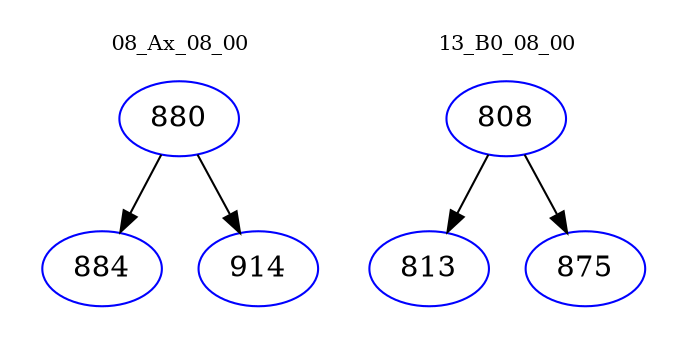 digraph{
subgraph cluster_0 {
color = white
label = "08_Ax_08_00";
fontsize=10;
T0_880 [label="880", color="blue"]
T0_880 -> T0_884 [color="black"]
T0_884 [label="884", color="blue"]
T0_880 -> T0_914 [color="black"]
T0_914 [label="914", color="blue"]
}
subgraph cluster_1 {
color = white
label = "13_B0_08_00";
fontsize=10;
T1_808 [label="808", color="blue"]
T1_808 -> T1_813 [color="black"]
T1_813 [label="813", color="blue"]
T1_808 -> T1_875 [color="black"]
T1_875 [label="875", color="blue"]
}
}
